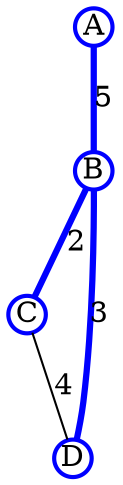 graph DemoSmall {
      node [height=0.25,width=0.25,fixedsize=true]
      A [penwidth=2, color="blue"]
      B [penwidth=2, color="blue"]
      C [penwidth=2, color="blue"]
      D [penwidth=2, color="blue"]
      A -- B [label="5", penwidth=3, color="blue"]
      B -- C [label="2", penwidth=3, color="blue"]
      B -- D [label="3", penwidth=3, color="blue"]
      C -- D [label="4"]
}
